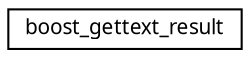 digraph "Grafische Darstellung der Klassenhierarchie"
{
  edge [fontname="Sans",fontsize="10",labelfontname="Sans",labelfontsize="10"];
  node [fontname="Sans",fontsize="10",shape=record];
  rankdir="LR";
  Node0 [label="boost_gettext_result",height=0.2,width=0.4,color="black", fillcolor="white", style="filled",URL="$d4/dc3/classboost__gettext__result.html"];
}
